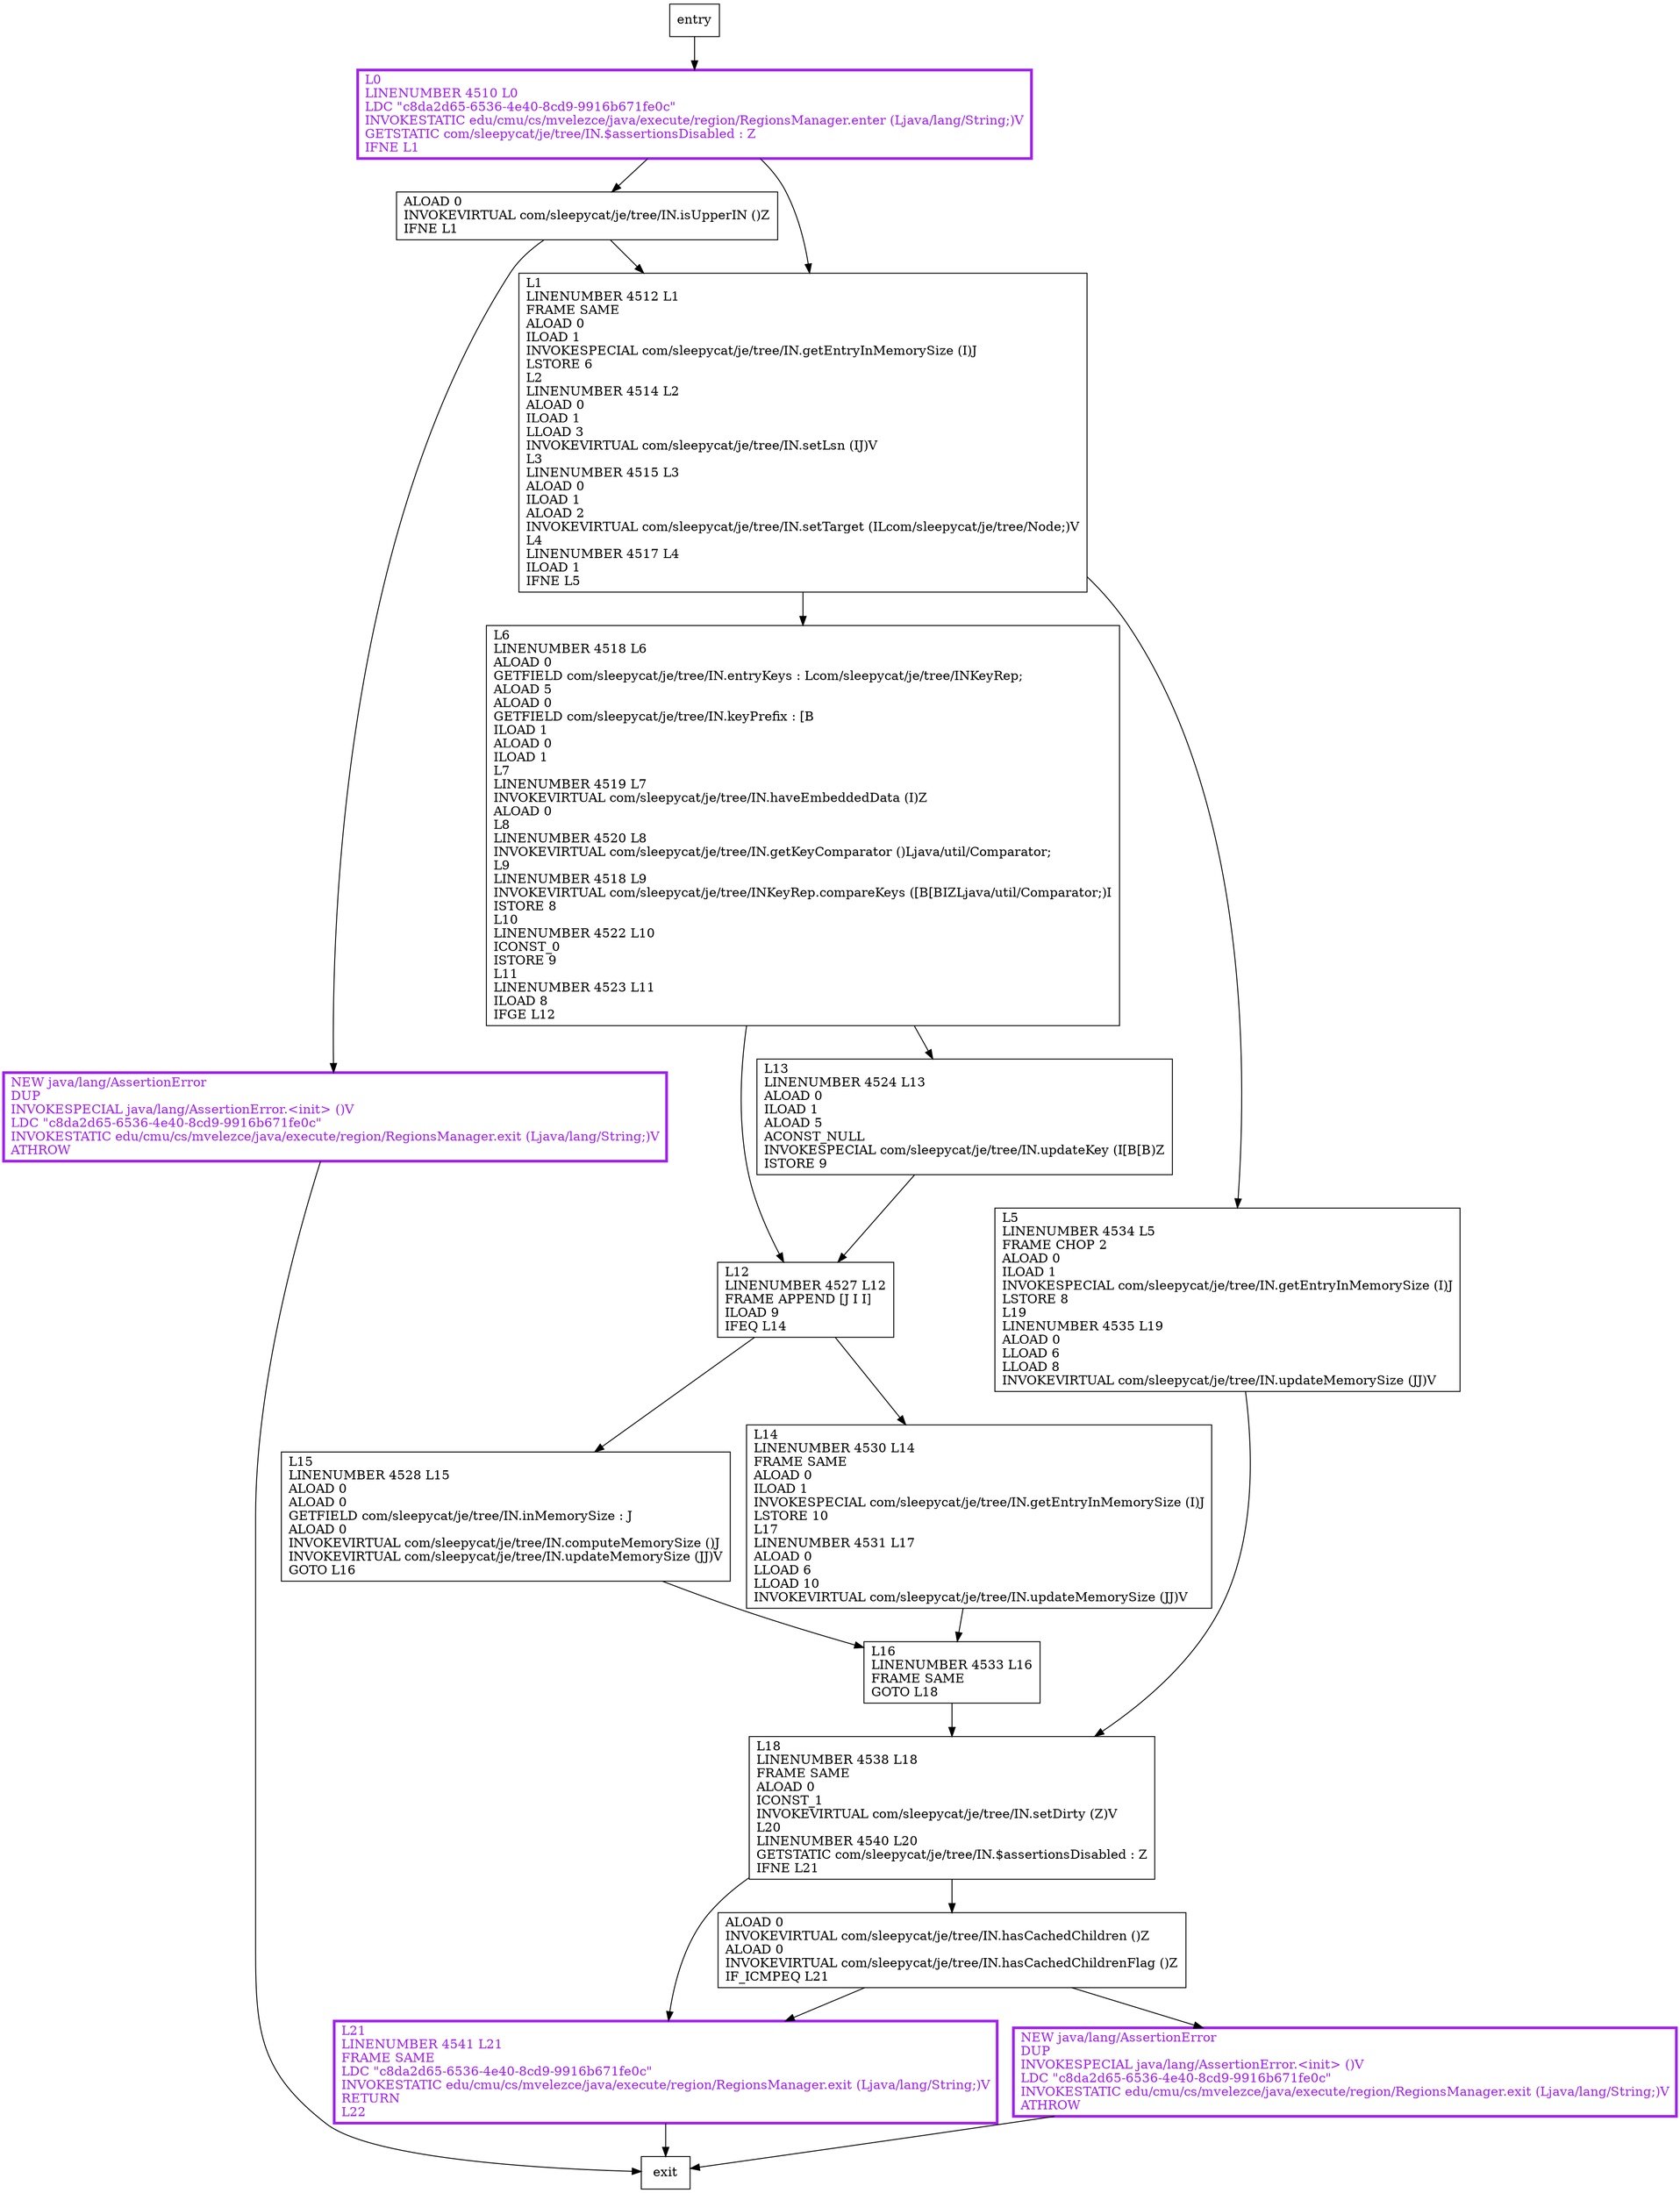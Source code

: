 digraph updateSplitSlot {
node [shape=record];
1341191938 [label="L15\lLINENUMBER 4528 L15\lALOAD 0\lALOAD 0\lGETFIELD com/sleepycat/je/tree/IN.inMemorySize : J\lALOAD 0\lINVOKEVIRTUAL com/sleepycat/je/tree/IN.computeMemorySize ()J\lINVOKEVIRTUAL com/sleepycat/je/tree/IN.updateMemorySize (JJ)V\lGOTO L16\l"];
705058667 [label="ALOAD 0\lINVOKEVIRTUAL com/sleepycat/je/tree/IN.isUpperIN ()Z\lIFNE L1\l"];
201717252 [label="L12\lLINENUMBER 4527 L12\lFRAME APPEND [J I I]\lILOAD 9\lIFEQ L14\l"];
1641546565 [label="L18\lLINENUMBER 4538 L18\lFRAME SAME\lALOAD 0\lICONST_1\lINVOKEVIRTUAL com/sleepycat/je/tree/IN.setDirty (Z)V\lL20\lLINENUMBER 4540 L20\lGETSTATIC com/sleepycat/je/tree/IN.$assertionsDisabled : Z\lIFNE L21\l"];
616738331 [label="NEW java/lang/AssertionError\lDUP\lINVOKESPECIAL java/lang/AssertionError.\<init\> ()V\lLDC \"c8da2d65-6536-4e40-8cd9-9916b671fe0c\"\lINVOKESTATIC edu/cmu/cs/mvelezce/java/execute/region/RegionsManager.exit (Ljava/lang/String;)V\lATHROW\l"];
2081772362 [label="L21\lLINENUMBER 4541 L21\lFRAME SAME\lLDC \"c8da2d65-6536-4e40-8cd9-9916b671fe0c\"\lINVOKESTATIC edu/cmu/cs/mvelezce/java/execute/region/RegionsManager.exit (Ljava/lang/String;)V\lRETURN\lL22\l"];
1546685722 [label="L6\lLINENUMBER 4518 L6\lALOAD 0\lGETFIELD com/sleepycat/je/tree/IN.entryKeys : Lcom/sleepycat/je/tree/INKeyRep;\lALOAD 5\lALOAD 0\lGETFIELD com/sleepycat/je/tree/IN.keyPrefix : [B\lILOAD 1\lALOAD 0\lILOAD 1\lL7\lLINENUMBER 4519 L7\lINVOKEVIRTUAL com/sleepycat/je/tree/IN.haveEmbeddedData (I)Z\lALOAD 0\lL8\lLINENUMBER 4520 L8\lINVOKEVIRTUAL com/sleepycat/je/tree/IN.getKeyComparator ()Ljava/util/Comparator;\lL9\lLINENUMBER 4518 L9\lINVOKEVIRTUAL com/sleepycat/je/tree/INKeyRep.compareKeys ([B[BIZLjava/util/Comparator;)I\lISTORE 8\lL10\lLINENUMBER 4522 L10\lICONST_0\lISTORE 9\lL11\lLINENUMBER 4523 L11\lILOAD 8\lIFGE L12\l"];
1410022997 [label="NEW java/lang/AssertionError\lDUP\lINVOKESPECIAL java/lang/AssertionError.\<init\> ()V\lLDC \"c8da2d65-6536-4e40-8cd9-9916b671fe0c\"\lINVOKESTATIC edu/cmu/cs/mvelezce/java/execute/region/RegionsManager.exit (Ljava/lang/String;)V\lATHROW\l"];
1500618046 [label="L14\lLINENUMBER 4530 L14\lFRAME SAME\lALOAD 0\lILOAD 1\lINVOKESPECIAL com/sleepycat/je/tree/IN.getEntryInMemorySize (I)J\lLSTORE 10\lL17\lLINENUMBER 4531 L17\lALOAD 0\lLLOAD 6\lLLOAD 10\lINVOKEVIRTUAL com/sleepycat/je/tree/IN.updateMemorySize (JJ)V\l"];
873855533 [label="ALOAD 0\lINVOKEVIRTUAL com/sleepycat/je/tree/IN.hasCachedChildren ()Z\lALOAD 0\lINVOKEVIRTUAL com/sleepycat/je/tree/IN.hasCachedChildrenFlag ()Z\lIF_ICMPEQ L21\l"];
90286660 [label="L0\lLINENUMBER 4510 L0\lLDC \"c8da2d65-6536-4e40-8cd9-9916b671fe0c\"\lINVOKESTATIC edu/cmu/cs/mvelezce/java/execute/region/RegionsManager.enter (Ljava/lang/String;)V\lGETSTATIC com/sleepycat/je/tree/IN.$assertionsDisabled : Z\lIFNE L1\l"];
32610375 [label="L13\lLINENUMBER 4524 L13\lALOAD 0\lILOAD 1\lALOAD 5\lACONST_NULL\lINVOKESPECIAL com/sleepycat/je/tree/IN.updateKey (I[B[B)Z\lISTORE 9\l"];
337352816 [label="L1\lLINENUMBER 4512 L1\lFRAME SAME\lALOAD 0\lILOAD 1\lINVOKESPECIAL com/sleepycat/je/tree/IN.getEntryInMemorySize (I)J\lLSTORE 6\lL2\lLINENUMBER 4514 L2\lALOAD 0\lILOAD 1\lLLOAD 3\lINVOKEVIRTUAL com/sleepycat/je/tree/IN.setLsn (IJ)V\lL3\lLINENUMBER 4515 L3\lALOAD 0\lILOAD 1\lALOAD 2\lINVOKEVIRTUAL com/sleepycat/je/tree/IN.setTarget (ILcom/sleepycat/je/tree/Node;)V\lL4\lLINENUMBER 4517 L4\lILOAD 1\lIFNE L5\l"];
346048244 [label="L5\lLINENUMBER 4534 L5\lFRAME CHOP 2\lALOAD 0\lILOAD 1\lINVOKESPECIAL com/sleepycat/je/tree/IN.getEntryInMemorySize (I)J\lLSTORE 8\lL19\lLINENUMBER 4535 L19\lALOAD 0\lLLOAD 6\lLLOAD 8\lINVOKEVIRTUAL com/sleepycat/je/tree/IN.updateMemorySize (JJ)V\l"];
1818660142 [label="L16\lLINENUMBER 4533 L16\lFRAME SAME\lGOTO L18\l"];
entry;
exit;
1341191938 -> 1818660142
705058667 -> 1410022997
705058667 -> 337352816
201717252 -> 1341191938
201717252 -> 1500618046
1641546565 -> 873855533
1641546565 -> 2081772362
616738331 -> exit
2081772362 -> exit
entry -> 90286660
1546685722 -> 32610375
1546685722 -> 201717252
1410022997 -> exit
1500618046 -> 1818660142
873855533 -> 616738331
873855533 -> 2081772362
90286660 -> 705058667
90286660 -> 337352816
32610375 -> 201717252
337352816 -> 1546685722
337352816 -> 346048244
346048244 -> 1641546565
1818660142 -> 1641546565
1410022997[fontcolor="purple", penwidth=3, color="purple"];
90286660[fontcolor="purple", penwidth=3, color="purple"];
616738331[fontcolor="purple", penwidth=3, color="purple"];
2081772362[fontcolor="purple", penwidth=3, color="purple"];
}
